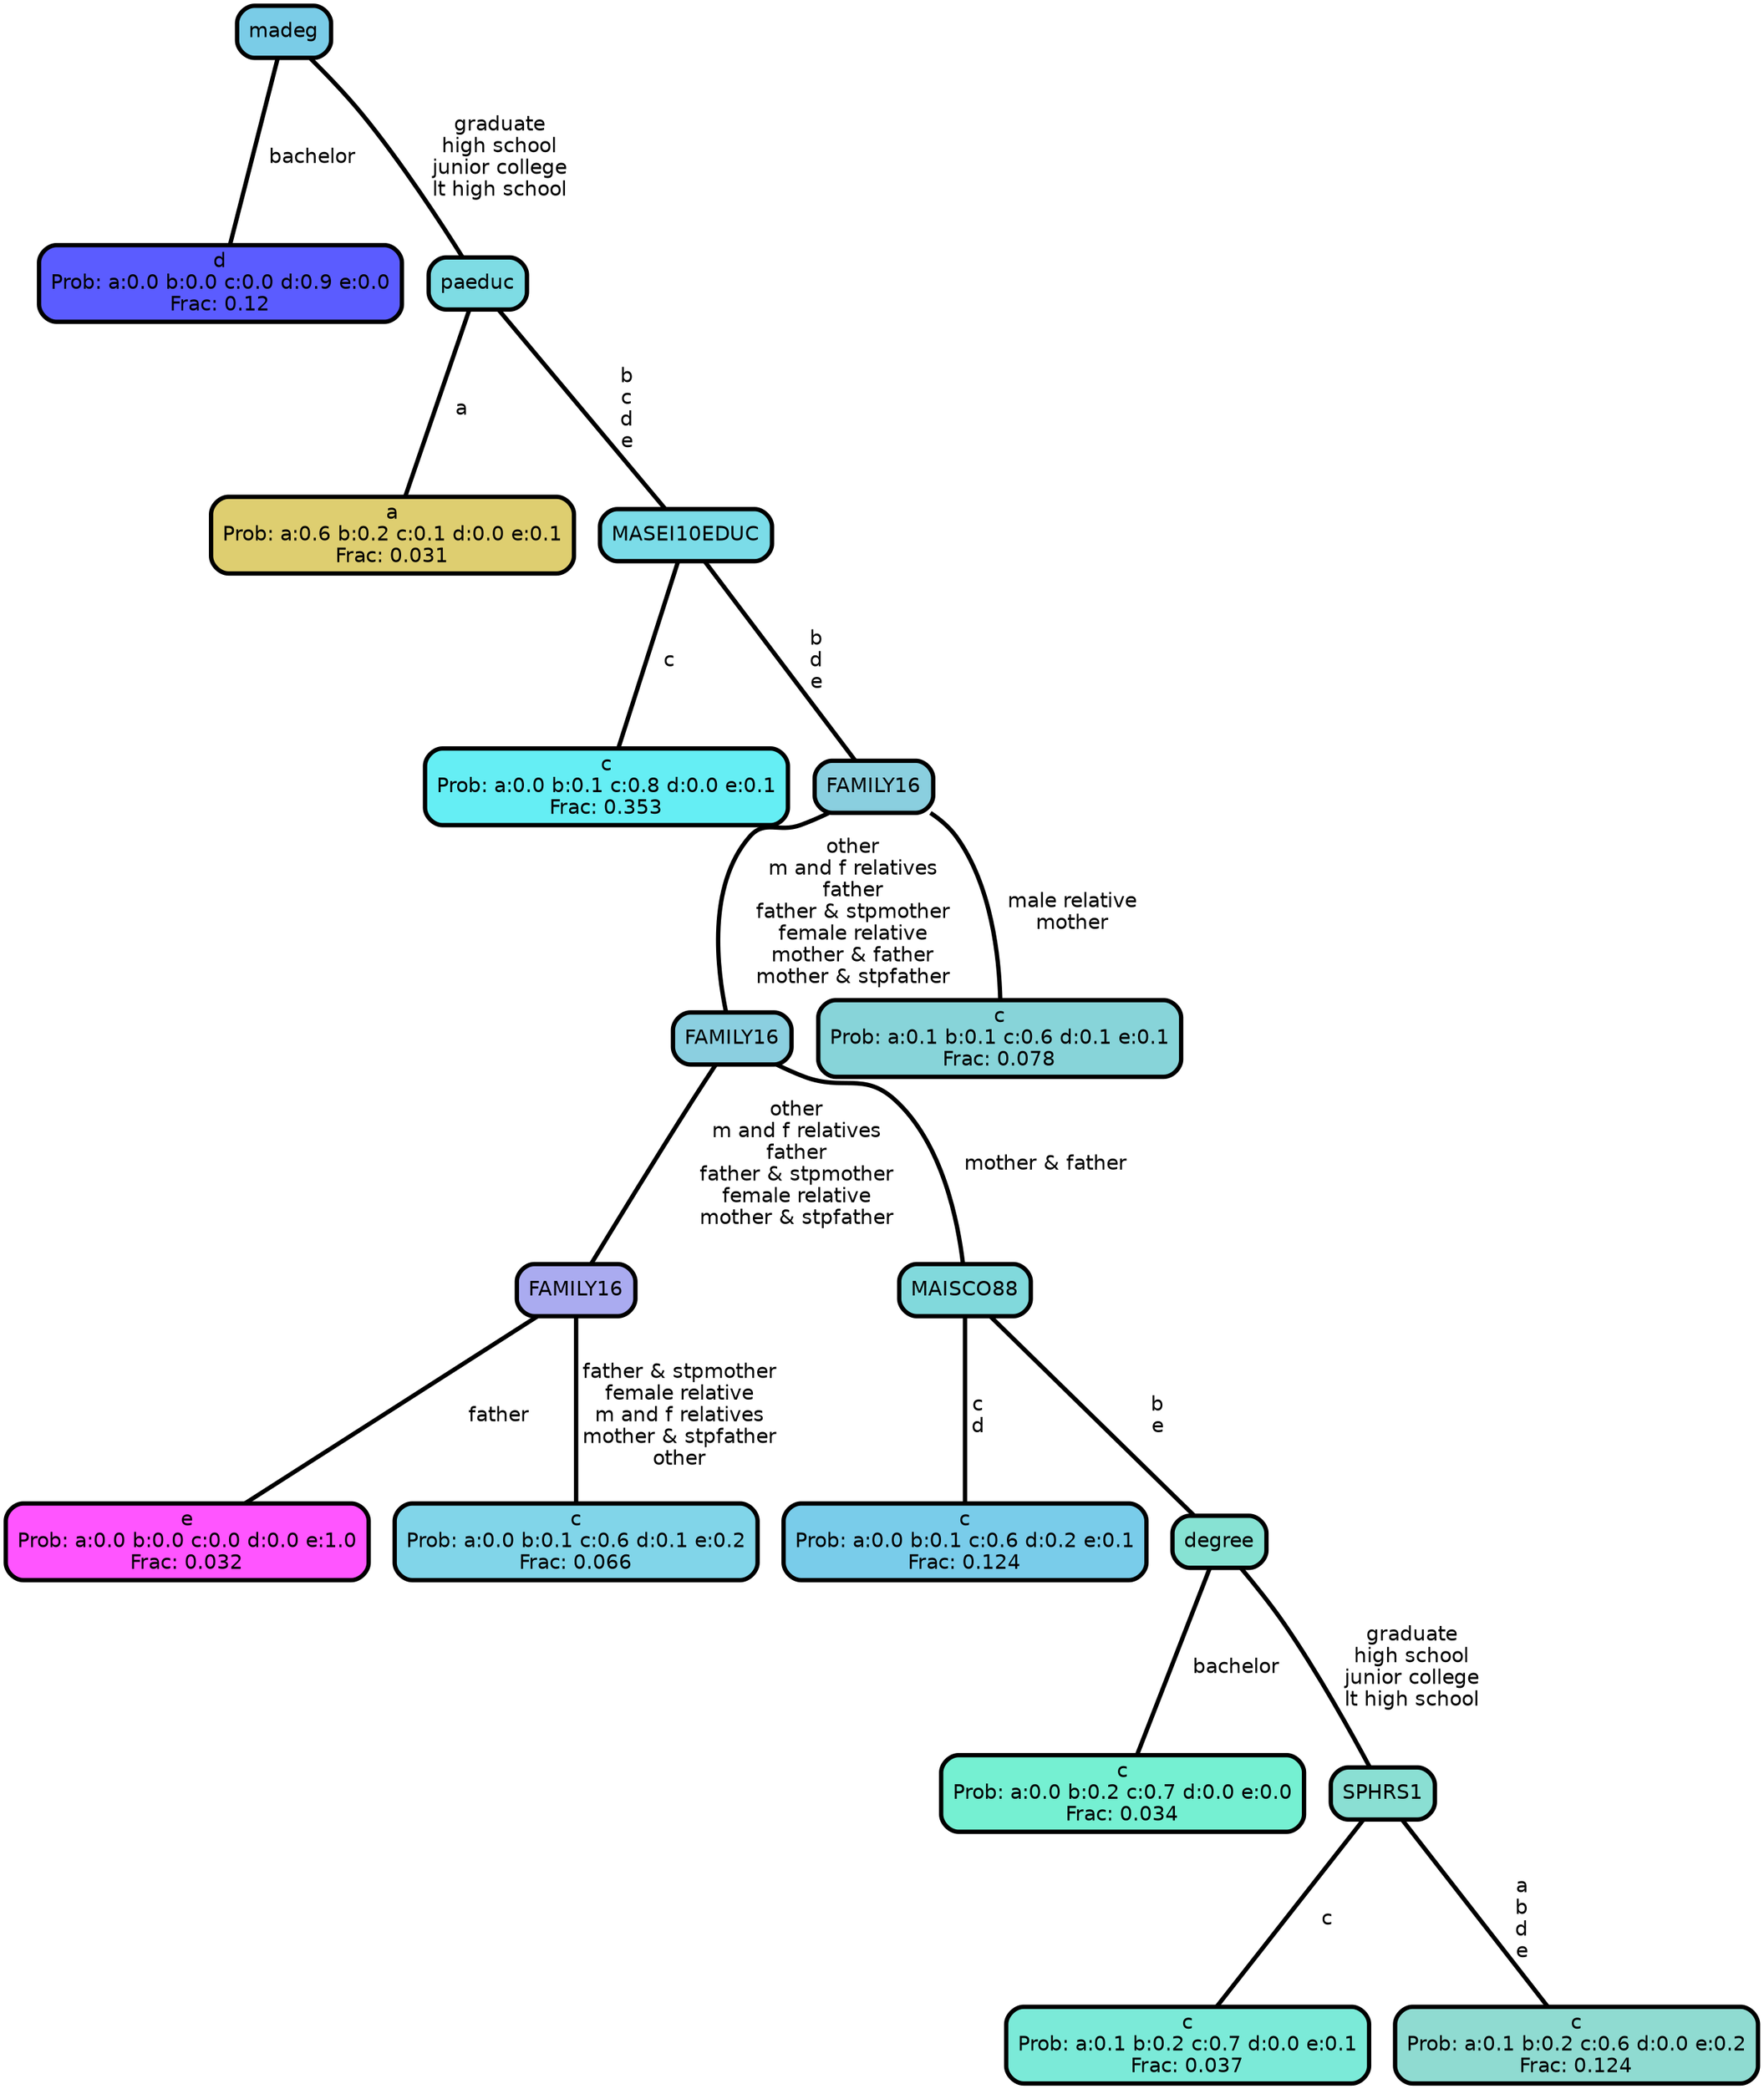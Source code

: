 graph Tree {
node [shape=box, style="filled, rounded",color="black",penwidth="3",fontcolor="black",                 fontname=helvetica] ;
graph [ranksep="0 equally", splines=straight,                 bgcolor=transparent, dpi=200] ;
edge [fontname=helvetica, color=black] ;
0 [label="d
Prob: a:0.0 b:0.0 c:0.0 d:0.9 e:0.0
Frac: 0.12", fillcolor="#5b5cff"] ;
1 [label="madeg", fillcolor="#7acce7"] ;
2 [label="a
Prob: a:0.6 b:0.2 c:0.1 d:0.0 e:0.1
Frac: 0.031", fillcolor="#dece70"] ;
3 [label="paeduc", fillcolor="#7edce4"] ;
4 [label="c
Prob: a:0.0 b:0.1 c:0.8 d:0.0 e:0.1
Frac: 0.353", fillcolor="#65eef4"] ;
5 [label="MASEI10EDUC", fillcolor="#7bdce8"] ;
6 [label="e
Prob: a:0.0 b:0.0 c:0.0 d:0.0 e:1.0
Frac: 0.032", fillcolor="#ff55ff"] ;
7 [label="FAMILY16", fillcolor="#aaabf0"] ;
8 [label="c
Prob: a:0.0 b:0.1 c:0.6 d:0.1 e:0.2
Frac: 0.066", fillcolor="#81d5e9"] ;
9 [label="FAMILY16", fillcolor="#8bcfe0"] ;
10 [label="c
Prob: a:0.0 b:0.1 c:0.6 d:0.2 e:0.1
Frac: 0.124", fillcolor="#79ccea"] ;
11 [label="MAISCO88", fillcolor="#81d9dc"] ;
12 [label="c
Prob: a:0.0 b:0.2 c:0.7 d:0.0 e:0.0
Frac: 0.034", fillcolor="#75f0d2"] ;
13 [label="degree", fillcolor="#87e2d3"] ;
14 [label="c
Prob: a:0.1 b:0.2 c:0.7 d:0.0 e:0.1
Frac: 0.037", fillcolor="#7bead8"] ;
15 [label="SPHRS1", fillcolor="#8adfd3"] ;
16 [label="c
Prob: a:0.1 b:0.2 c:0.6 d:0.0 e:0.2
Frac: 0.124", fillcolor="#8fdbd1"] ;
17 [label="FAMILY16", fillcolor="#8acfdf"] ;
18 [label="c
Prob: a:0.1 b:0.1 c:0.6 d:0.1 e:0.1
Frac: 0.078", fillcolor="#87d4d9"] ;
1 -- 0 [label=" bachelor",penwidth=3] ;
1 -- 3 [label=" graduate\n high school\n junior college\n lt high school",penwidth=3] ;
3 -- 2 [label=" a",penwidth=3] ;
3 -- 5 [label=" b\n c\n d\n e",penwidth=3] ;
5 -- 4 [label=" c",penwidth=3] ;
5 -- 17 [label=" b\n d\n e",penwidth=3] ;
7 -- 6 [label=" father",penwidth=3] ;
7 -- 8 [label=" father & stpmother\n female relative\n m and f relatives\n mother & stpfather\n other",penwidth=3] ;
9 -- 7 [label=" other\n m and f relatives\n father\n father & stpmother\n female relative\n mother & stpfather",penwidth=3] ;
9 -- 11 [label=" mother & father",penwidth=3] ;
11 -- 10 [label=" c\n d",penwidth=3] ;
11 -- 13 [label=" b\n e",penwidth=3] ;
13 -- 12 [label=" bachelor",penwidth=3] ;
13 -- 15 [label=" graduate\n high school\n junior college\n lt high school",penwidth=3] ;
15 -- 14 [label=" c",penwidth=3] ;
15 -- 16 [label=" a\n b\n d\n e",penwidth=3] ;
17 -- 9 [label=" other\n m and f relatives\n father\n father & stpmother\n female relative\n mother & father\n mother & stpfather",penwidth=3] ;
17 -- 18 [label=" male relative\n mother",penwidth=3] ;
{rank = same;}}